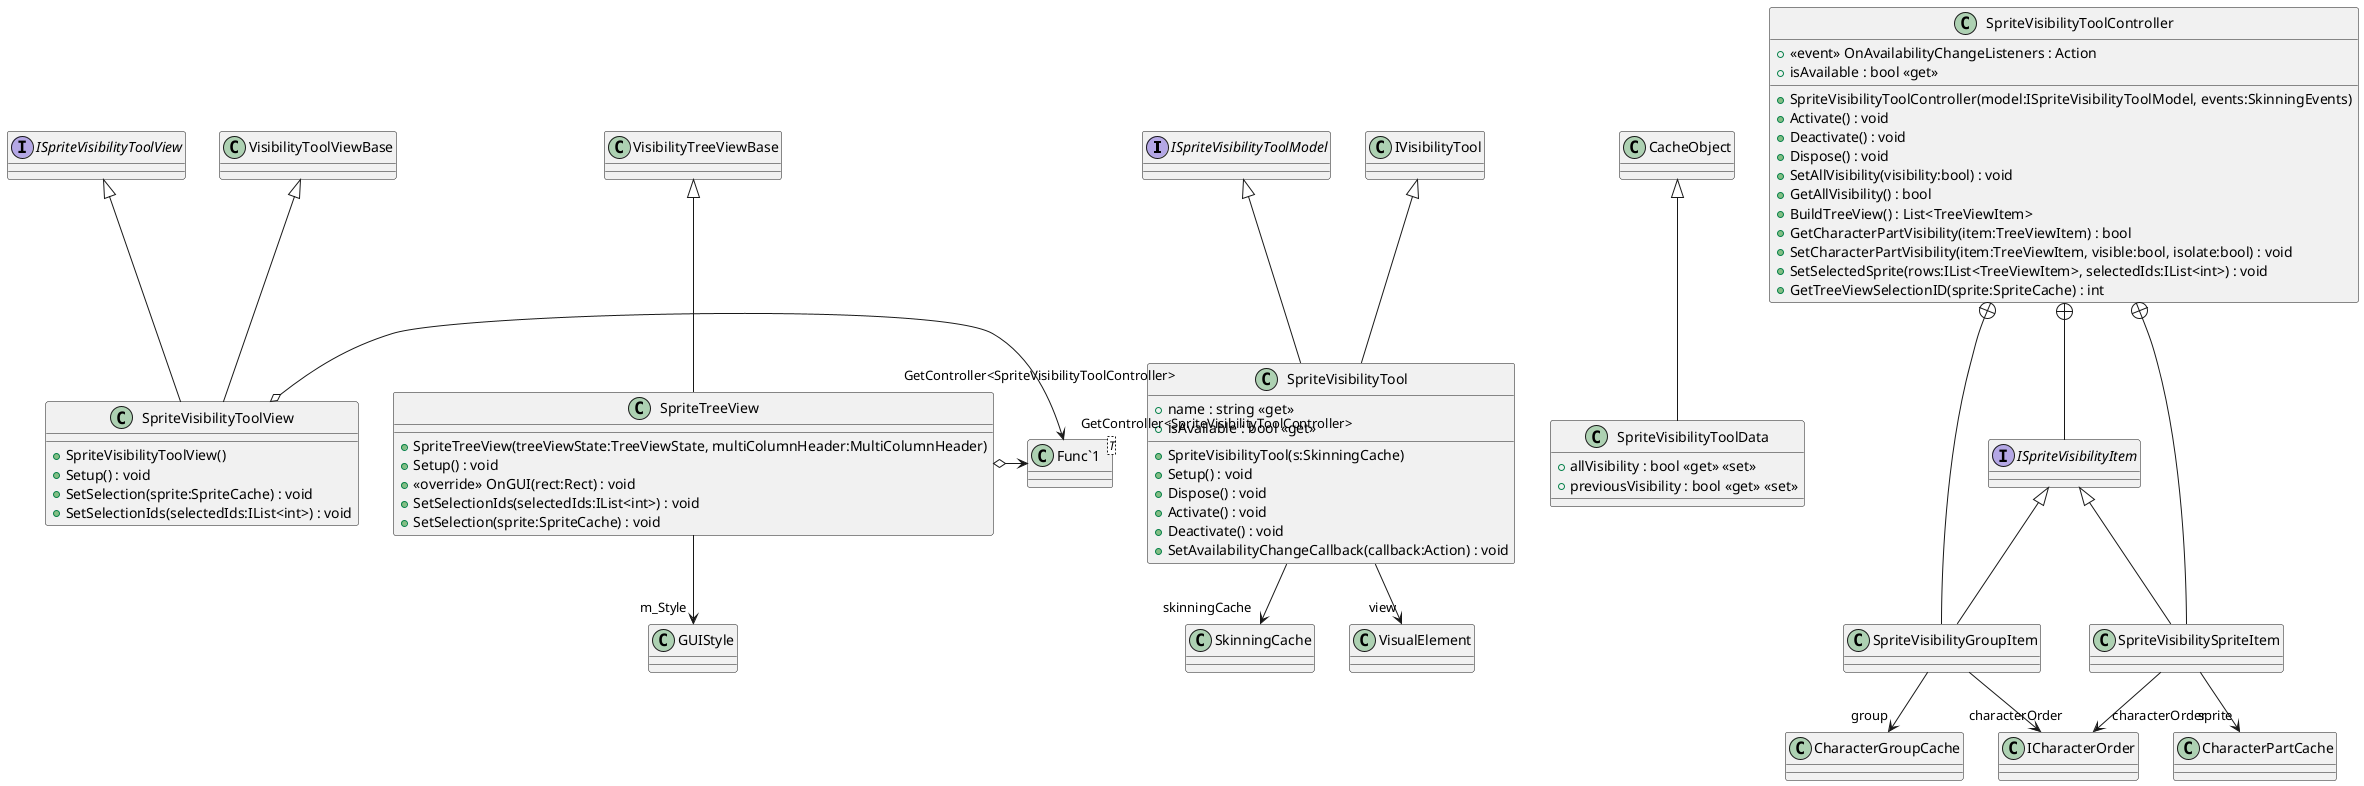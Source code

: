 @startuml
interface ISpriteVisibilityToolModel {
}
interface ISpriteVisibilityToolView {
}
class SpriteVisibilityToolData {
    + allVisibility : bool <<get>> <<set>>
    + previousVisibility : bool <<get>> <<set>>
}
class SpriteVisibilityToolController {
    +  <<event>> OnAvailabilityChangeListeners : Action 
    + SpriteVisibilityToolController(model:ISpriteVisibilityToolModel, events:SkinningEvents)
    + Activate() : void
    + Deactivate() : void
    + Dispose() : void
    + isAvailable : bool <<get>>
    + SetAllVisibility(visibility:bool) : void
    + GetAllVisibility() : bool
    + BuildTreeView() : List<TreeViewItem>
    + GetCharacterPartVisibility(item:TreeViewItem) : bool
    + SetCharacterPartVisibility(item:TreeViewItem, visible:bool, isolate:bool) : void
    + SetSelectedSprite(rows:IList<TreeViewItem>, selectedIds:IList<int>) : void
    + GetTreeViewSelectionID(sprite:SpriteCache) : int
}
class SpriteVisibilityTool {
    + SpriteVisibilityTool(s:SkinningCache)
    + Setup() : void
    + Dispose() : void
    + name : string <<get>>
    + Activate() : void
    + Deactivate() : void
    + isAvailable : bool <<get>>
    + SetAvailabilityChangeCallback(callback:Action) : void
}
class SpriteVisibilityToolView {
    + SpriteVisibilityToolView()
    + Setup() : void
    + SetSelection(sprite:SpriteCache) : void
    + SetSelectionIds(selectedIds:IList<int>) : void
}
class SpriteTreeView {
    + SpriteTreeView(treeViewState:TreeViewState, multiColumnHeader:MultiColumnHeader)
    + Setup() : void
    + <<override>> OnGUI(rect:Rect) : void
    + SetSelectionIds(selectedIds:IList<int>) : void
    + SetSelection(sprite:SpriteCache) : void
}
interface ISpriteVisibilityItem {
}
class SpriteVisibilityGroupItem {
}
class SpriteVisibilitySpriteItem {
}
class "Func`1"<T> {
}
CacheObject <|-- SpriteVisibilityToolData
IVisibilityTool <|-- SpriteVisibilityTool
ISpriteVisibilityToolModel <|-- SpriteVisibilityTool
SpriteVisibilityTool --> "skinningCache" SkinningCache
SpriteVisibilityTool --> "view" VisualElement
VisibilityToolViewBase <|-- SpriteVisibilityToolView
ISpriteVisibilityToolView <|-- SpriteVisibilityToolView
SpriteVisibilityToolView o-> "GetController<SpriteVisibilityToolController>" "Func`1"
VisibilityTreeViewBase <|-- SpriteTreeView
SpriteTreeView o-> "GetController<SpriteVisibilityToolController>" "Func`1"
SpriteTreeView --> "m_Style" GUIStyle
SpriteVisibilityToolController +-- ISpriteVisibilityItem
SpriteVisibilityToolController +-- SpriteVisibilityGroupItem
ISpriteVisibilityItem <|-- SpriteVisibilityGroupItem
SpriteVisibilityGroupItem --> "group" CharacterGroupCache
SpriteVisibilityGroupItem --> "characterOrder" ICharacterOrder
SpriteVisibilityToolController +-- SpriteVisibilitySpriteItem
ISpriteVisibilityItem <|-- SpriteVisibilitySpriteItem
SpriteVisibilitySpriteItem --> "sprite" CharacterPartCache
SpriteVisibilitySpriteItem --> "characterOrder" ICharacterOrder
@enduml
